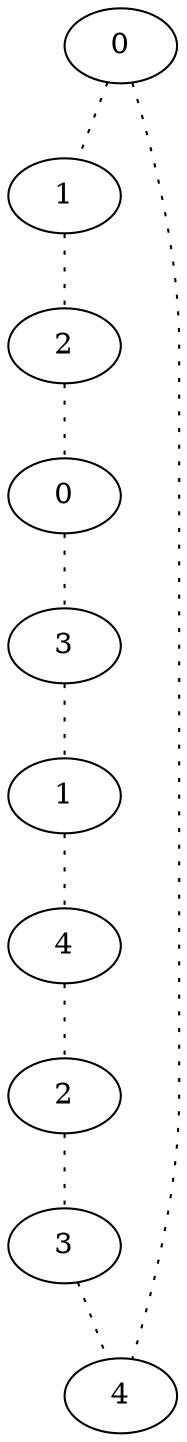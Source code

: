 graph {
a[label=0]
b[label=1]
c[label=2]
d[label=0]
e[label=3]
f[label=1]
g[label=4]
h[label=2]
i[label=3]
j[label=4]
a -- b [style=dotted];
b -- c [style=dotted];
c -- d [style=dotted];
d -- e [style=dotted];
e -- f [style=dotted];
f -- g [style=dotted];
g -- h [style=dotted];
h -- i [style=dotted];
i -- j [style=dotted];
a -- j [style=dotted];
}

